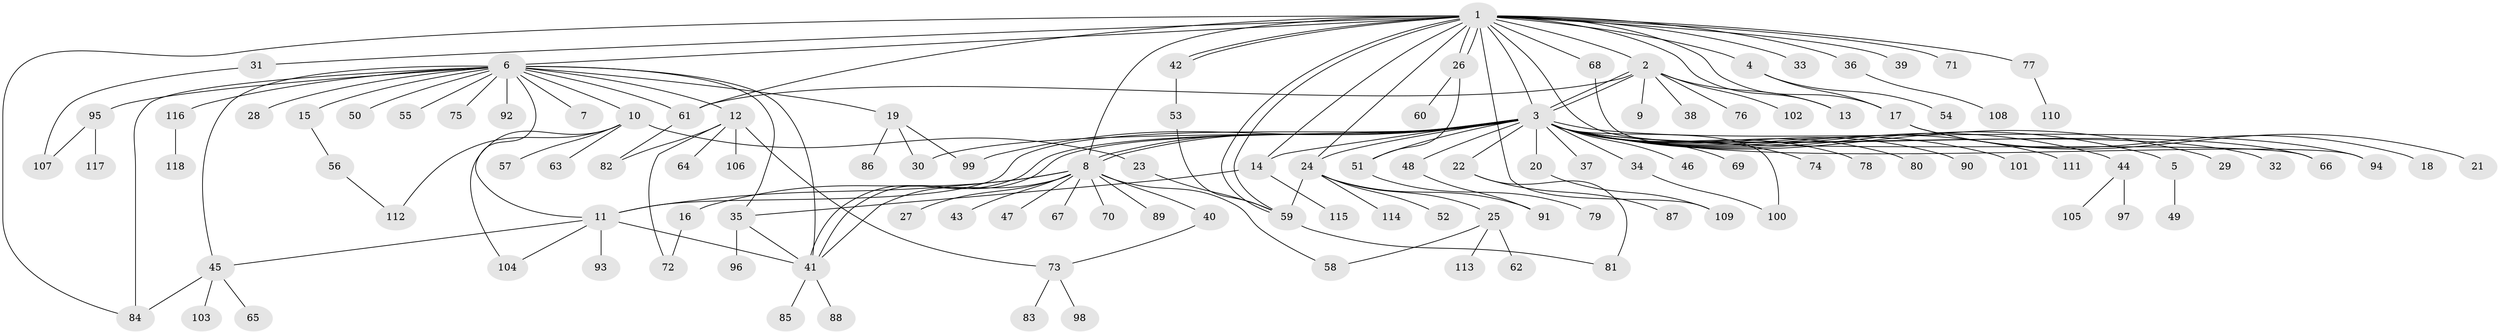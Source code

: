 // coarse degree distribution, {20: 0.012048192771084338, 8: 0.012048192771084338, 28: 0.012048192771084338, 2: 0.27710843373493976, 18: 0.012048192771084338, 1: 0.4939759036144578, 12: 0.012048192771084338, 5: 0.024096385542168676, 6: 0.03614457831325301, 3: 0.08433734939759036, 4: 0.024096385542168676}
// Generated by graph-tools (version 1.1) at 2025/50/03/04/25 22:50:41]
// undirected, 118 vertices, 160 edges
graph export_dot {
  node [color=gray90,style=filled];
  1;
  2;
  3;
  4;
  5;
  6;
  7;
  8;
  9;
  10;
  11;
  12;
  13;
  14;
  15;
  16;
  17;
  18;
  19;
  20;
  21;
  22;
  23;
  24;
  25;
  26;
  27;
  28;
  29;
  30;
  31;
  32;
  33;
  34;
  35;
  36;
  37;
  38;
  39;
  40;
  41;
  42;
  43;
  44;
  45;
  46;
  47;
  48;
  49;
  50;
  51;
  52;
  53;
  54;
  55;
  56;
  57;
  58;
  59;
  60;
  61;
  62;
  63;
  64;
  65;
  66;
  67;
  68;
  69;
  70;
  71;
  72;
  73;
  74;
  75;
  76;
  77;
  78;
  79;
  80;
  81;
  82;
  83;
  84;
  85;
  86;
  87;
  88;
  89;
  90;
  91;
  92;
  93;
  94;
  95;
  96;
  97;
  98;
  99;
  100;
  101;
  102;
  103;
  104;
  105;
  106;
  107;
  108;
  109;
  110;
  111;
  112;
  113;
  114;
  115;
  116;
  117;
  118;
  1 -- 2;
  1 -- 3;
  1 -- 4;
  1 -- 6;
  1 -- 8;
  1 -- 13;
  1 -- 14;
  1 -- 17;
  1 -- 24;
  1 -- 26;
  1 -- 26;
  1 -- 31;
  1 -- 33;
  1 -- 36;
  1 -- 39;
  1 -- 42;
  1 -- 42;
  1 -- 59;
  1 -- 59;
  1 -- 61;
  1 -- 66;
  1 -- 68;
  1 -- 71;
  1 -- 77;
  1 -- 84;
  1 -- 109;
  2 -- 3;
  2 -- 3;
  2 -- 9;
  2 -- 13;
  2 -- 38;
  2 -- 61;
  2 -- 76;
  2 -- 102;
  3 -- 5;
  3 -- 8;
  3 -- 8;
  3 -- 11;
  3 -- 14;
  3 -- 20;
  3 -- 22;
  3 -- 24;
  3 -- 29;
  3 -- 30;
  3 -- 32;
  3 -- 34;
  3 -- 37;
  3 -- 41;
  3 -- 41;
  3 -- 44;
  3 -- 46;
  3 -- 48;
  3 -- 51;
  3 -- 66;
  3 -- 69;
  3 -- 74;
  3 -- 78;
  3 -- 80;
  3 -- 90;
  3 -- 94;
  3 -- 99;
  3 -- 100;
  3 -- 101;
  3 -- 111;
  4 -- 17;
  4 -- 54;
  5 -- 49;
  6 -- 7;
  6 -- 10;
  6 -- 11;
  6 -- 12;
  6 -- 15;
  6 -- 19;
  6 -- 28;
  6 -- 35;
  6 -- 41;
  6 -- 45;
  6 -- 50;
  6 -- 55;
  6 -- 61;
  6 -- 75;
  6 -- 84;
  6 -- 92;
  6 -- 95;
  6 -- 116;
  8 -- 11;
  8 -- 16;
  8 -- 27;
  8 -- 40;
  8 -- 41;
  8 -- 43;
  8 -- 47;
  8 -- 58;
  8 -- 67;
  8 -- 70;
  8 -- 89;
  10 -- 23;
  10 -- 57;
  10 -- 63;
  10 -- 104;
  10 -- 112;
  11 -- 41;
  11 -- 45;
  11 -- 93;
  11 -- 104;
  12 -- 64;
  12 -- 72;
  12 -- 73;
  12 -- 82;
  12 -- 106;
  14 -- 35;
  14 -- 115;
  15 -- 56;
  16 -- 72;
  17 -- 18;
  17 -- 21;
  19 -- 30;
  19 -- 86;
  19 -- 99;
  20 -- 109;
  22 -- 81;
  22 -- 87;
  23 -- 59;
  24 -- 25;
  24 -- 52;
  24 -- 59;
  24 -- 91;
  24 -- 114;
  25 -- 58;
  25 -- 62;
  25 -- 113;
  26 -- 51;
  26 -- 60;
  31 -- 107;
  34 -- 100;
  35 -- 41;
  35 -- 96;
  36 -- 108;
  40 -- 73;
  41 -- 85;
  41 -- 88;
  42 -- 53;
  44 -- 97;
  44 -- 105;
  45 -- 65;
  45 -- 84;
  45 -- 103;
  48 -- 91;
  51 -- 79;
  53 -- 59;
  56 -- 112;
  59 -- 81;
  61 -- 82;
  68 -- 94;
  73 -- 83;
  73 -- 98;
  77 -- 110;
  95 -- 107;
  95 -- 117;
  116 -- 118;
}

